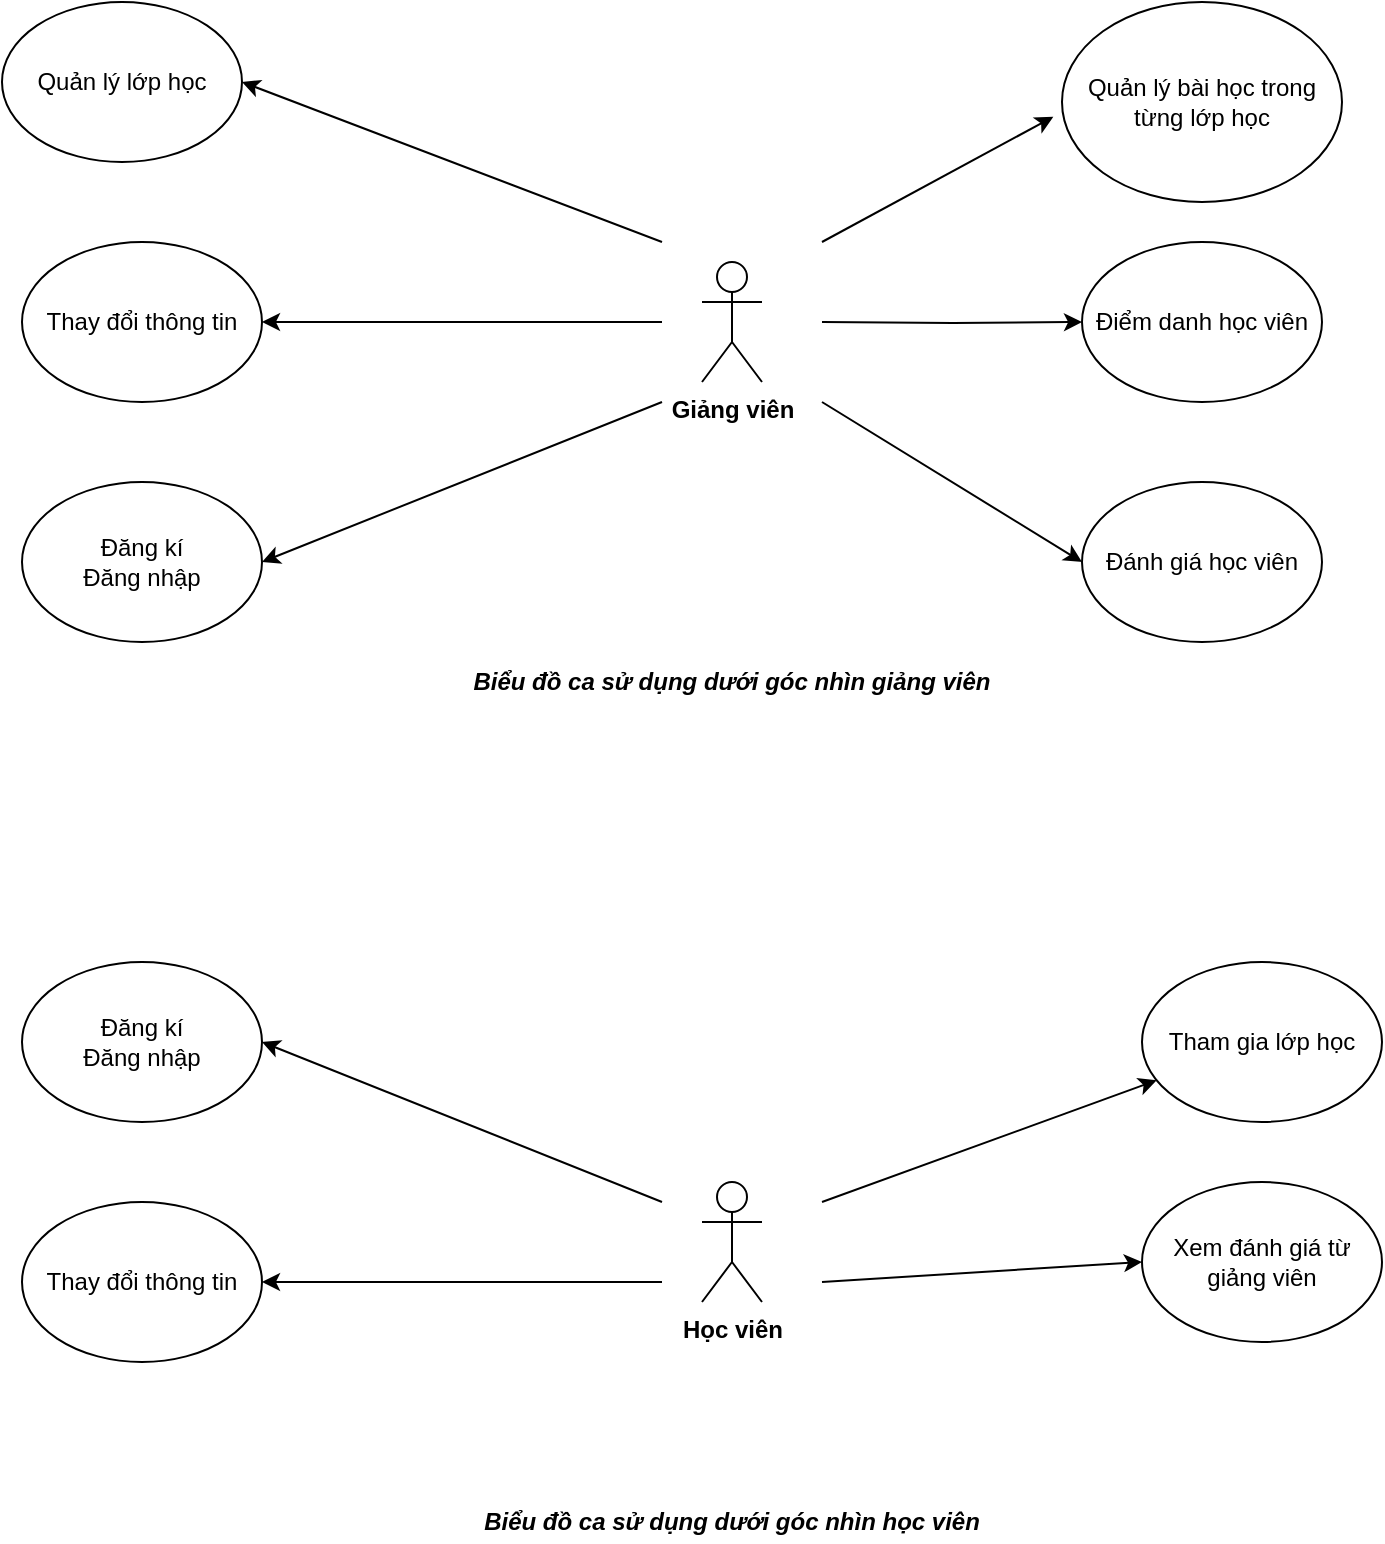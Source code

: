 <mxfile version="12.8.1" type="github">
  <diagram id="McJpeW2NFm06ZBHEweL8" name="Page-1">
    <mxGraphModel dx="1038" dy="580" grid="1" gridSize="10" guides="1" tooltips="1" connect="1" arrows="1" fold="1" page="1" pageScale="1" pageWidth="827" pageHeight="1169" math="0" shadow="0">
      <root>
        <mxCell id="0" />
        <mxCell id="1" parent="0" />
        <mxCell id="MZ9rtSjlc_tsvDOP20zb-21" value="" style="edgeStyle=orthogonalEdgeStyle;rounded=0;orthogonalLoop=1;jettySize=auto;html=1;entryX=0;entryY=0.5;entryDx=0;entryDy=0;" parent="1" target="MZ9rtSjlc_tsvDOP20zb-12" edge="1">
          <mxGeometry relative="1" as="geometry">
            <mxPoint x="480" y="240" as="sourcePoint" />
            <mxPoint x="530" y="240" as="targetPoint" />
          </mxGeometry>
        </mxCell>
        <mxCell id="MZ9rtSjlc_tsvDOP20zb-1" value="&lt;b&gt;Giảng viên&lt;/b&gt;" style="shape=umlActor;verticalLabelPosition=bottom;labelBackgroundColor=#ffffff;verticalAlign=top;html=1;outlineConnect=0;" parent="1" vertex="1">
          <mxGeometry x="420" y="210" width="30" height="60" as="geometry" />
        </mxCell>
        <mxCell id="MZ9rtSjlc_tsvDOP20zb-6" value="Đăng kí&lt;br&gt;Đăng nhập" style="ellipse;whiteSpace=wrap;html=1;" parent="1" vertex="1">
          <mxGeometry x="80" y="320" width="120" height="80" as="geometry" />
        </mxCell>
        <mxCell id="MZ9rtSjlc_tsvDOP20zb-8" value="Thay đổi thông tin" style="ellipse;whiteSpace=wrap;html=1;" parent="1" vertex="1">
          <mxGeometry x="80" y="200" width="120" height="80" as="geometry" />
        </mxCell>
        <mxCell id="MZ9rtSjlc_tsvDOP20zb-10" value="Quản lý lớp học" style="ellipse;whiteSpace=wrap;html=1;" parent="1" vertex="1">
          <mxGeometry x="70" y="80" width="120" height="80" as="geometry" />
        </mxCell>
        <mxCell id="MZ9rtSjlc_tsvDOP20zb-11" value="Quản lý bài học trong từng lớp học" style="ellipse;whiteSpace=wrap;html=1;" parent="1" vertex="1">
          <mxGeometry x="600" y="80" width="140" height="100" as="geometry" />
        </mxCell>
        <mxCell id="MZ9rtSjlc_tsvDOP20zb-12" value="Điểm danh học viên" style="ellipse;whiteSpace=wrap;html=1;" parent="1" vertex="1">
          <mxGeometry x="610" y="200" width="120" height="80" as="geometry" />
        </mxCell>
        <mxCell id="MZ9rtSjlc_tsvDOP20zb-13" value="Đánh giá học viên" style="ellipse;whiteSpace=wrap;html=1;" parent="1" vertex="1">
          <mxGeometry x="610" y="320" width="120" height="80" as="geometry" />
        </mxCell>
        <mxCell id="MZ9rtSjlc_tsvDOP20zb-16" value="" style="endArrow=classic;html=1;entryX=1;entryY=0.5;entryDx=0;entryDy=0;" parent="1" target="MZ9rtSjlc_tsvDOP20zb-8" edge="1">
          <mxGeometry width="50" height="50" relative="1" as="geometry">
            <mxPoint x="400" y="240" as="sourcePoint" />
            <mxPoint x="360" y="190" as="targetPoint" />
          </mxGeometry>
        </mxCell>
        <mxCell id="MZ9rtSjlc_tsvDOP20zb-17" value="" style="endArrow=classic;html=1;entryX=1;entryY=0.5;entryDx=0;entryDy=0;" parent="1" target="MZ9rtSjlc_tsvDOP20zb-6" edge="1">
          <mxGeometry width="50" height="50" relative="1" as="geometry">
            <mxPoint x="400" y="280" as="sourcePoint" />
            <mxPoint x="354.4" y="158.64" as="targetPoint" />
          </mxGeometry>
        </mxCell>
        <mxCell id="MZ9rtSjlc_tsvDOP20zb-18" value="" style="endArrow=classic;html=1;entryX=0;entryY=0.5;entryDx=0;entryDy=0;" parent="1" target="MZ9rtSjlc_tsvDOP20zb-13" edge="1">
          <mxGeometry width="50" height="50" relative="1" as="geometry">
            <mxPoint x="480" y="280" as="sourcePoint" />
            <mxPoint x="364.4" y="168.64" as="targetPoint" />
          </mxGeometry>
        </mxCell>
        <mxCell id="MZ9rtSjlc_tsvDOP20zb-19" value="" style="endArrow=classic;html=1;entryX=1;entryY=0.5;entryDx=0;entryDy=0;" parent="1" target="MZ9rtSjlc_tsvDOP20zb-10" edge="1">
          <mxGeometry width="50" height="50" relative="1" as="geometry">
            <mxPoint x="400" y="200" as="sourcePoint" />
            <mxPoint x="374.4" y="178.64" as="targetPoint" />
          </mxGeometry>
        </mxCell>
        <mxCell id="MZ9rtSjlc_tsvDOP20zb-22" value="" style="endArrow=classic;html=1;entryX=-0.031;entryY=0.574;entryDx=0;entryDy=0;entryPerimeter=0;" parent="1" target="MZ9rtSjlc_tsvDOP20zb-11" edge="1">
          <mxGeometry width="50" height="50" relative="1" as="geometry">
            <mxPoint x="480" y="200" as="sourcePoint" />
            <mxPoint x="384.4" y="188.64" as="targetPoint" />
          </mxGeometry>
        </mxCell>
        <mxCell id="MZ9rtSjlc_tsvDOP20zb-23" value="&lt;b&gt;Học viên&lt;/b&gt;" style="shape=umlActor;verticalLabelPosition=bottom;labelBackgroundColor=#ffffff;verticalAlign=top;html=1;outlineConnect=0;" parent="1" vertex="1">
          <mxGeometry x="420" y="670" width="30" height="60" as="geometry" />
        </mxCell>
        <mxCell id="MZ9rtSjlc_tsvDOP20zb-24" value="Đăng kí&lt;br&gt;Đăng nhập" style="ellipse;whiteSpace=wrap;html=1;" parent="1" vertex="1">
          <mxGeometry x="80" y="560" width="120" height="80" as="geometry" />
        </mxCell>
        <mxCell id="MZ9rtSjlc_tsvDOP20zb-25" value="Thay đổi thông tin" style="ellipse;whiteSpace=wrap;html=1;" parent="1" vertex="1">
          <mxGeometry x="80" y="680" width="120" height="80" as="geometry" />
        </mxCell>
        <mxCell id="ep0VvD4VMj1_Ql4N0Oof-1" value="Tham gia lớp học" style="ellipse;whiteSpace=wrap;html=1;" vertex="1" parent="1">
          <mxGeometry x="640" y="560" width="120" height="80" as="geometry" />
        </mxCell>
        <mxCell id="ep0VvD4VMj1_Ql4N0Oof-2" value="Xem đánh giá từ giảng viên" style="ellipse;whiteSpace=wrap;html=1;" vertex="1" parent="1">
          <mxGeometry x="640" y="670" width="120" height="80" as="geometry" />
        </mxCell>
        <mxCell id="ep0VvD4VMj1_Ql4N0Oof-3" value="" style="endArrow=classic;html=1;entryX=1;entryY=0.5;entryDx=0;entryDy=0;" edge="1" parent="1" target="MZ9rtSjlc_tsvDOP20zb-25">
          <mxGeometry width="50" height="50" relative="1" as="geometry">
            <mxPoint x="400" y="720" as="sourcePoint" />
            <mxPoint x="440" y="670" as="targetPoint" />
          </mxGeometry>
        </mxCell>
        <mxCell id="ep0VvD4VMj1_Ql4N0Oof-4" value="" style="endArrow=classic;html=1;entryX=1;entryY=0.5;entryDx=0;entryDy=0;" edge="1" parent="1" target="MZ9rtSjlc_tsvDOP20zb-24">
          <mxGeometry width="50" height="50" relative="1" as="geometry">
            <mxPoint x="400" y="680" as="sourcePoint" />
            <mxPoint x="200" y="680" as="targetPoint" />
          </mxGeometry>
        </mxCell>
        <mxCell id="ep0VvD4VMj1_Ql4N0Oof-5" value="" style="endArrow=classic;html=1;entryX=0;entryY=0.5;entryDx=0;entryDy=0;" edge="1" parent="1" target="ep0VvD4VMj1_Ql4N0Oof-2">
          <mxGeometry width="50" height="50" relative="1" as="geometry">
            <mxPoint x="480" y="720" as="sourcePoint" />
            <mxPoint x="220" y="740" as="targetPoint" />
          </mxGeometry>
        </mxCell>
        <mxCell id="ep0VvD4VMj1_Ql4N0Oof-6" value="" style="endArrow=classic;html=1;" edge="1" parent="1" target="ep0VvD4VMj1_Ql4N0Oof-1">
          <mxGeometry width="50" height="50" relative="1" as="geometry">
            <mxPoint x="480" y="680" as="sourcePoint" />
            <mxPoint x="230" y="750" as="targetPoint" />
          </mxGeometry>
        </mxCell>
        <mxCell id="ep0VvD4VMj1_Ql4N0Oof-7" value="&lt;b&gt;&lt;i&gt;Biểu đồ ca sử dụng dưới góc nhìn giảng viên&lt;/i&gt;&lt;/b&gt;" style="text;html=1;strokeColor=none;fillColor=none;align=center;verticalAlign=middle;whiteSpace=wrap;rounded=0;" vertex="1" parent="1">
          <mxGeometry x="290" y="410" width="290" height="20" as="geometry" />
        </mxCell>
        <mxCell id="ep0VvD4VMj1_Ql4N0Oof-8" value="&lt;b&gt;&lt;i&gt;Biểu đồ ca sử dụng dưới góc nhìn học viên&lt;/i&gt;&lt;/b&gt;" style="text;html=1;strokeColor=none;fillColor=none;align=center;verticalAlign=middle;whiteSpace=wrap;rounded=0;" vertex="1" parent="1">
          <mxGeometry x="290" y="830" width="290" height="20" as="geometry" />
        </mxCell>
      </root>
    </mxGraphModel>
  </diagram>
</mxfile>
